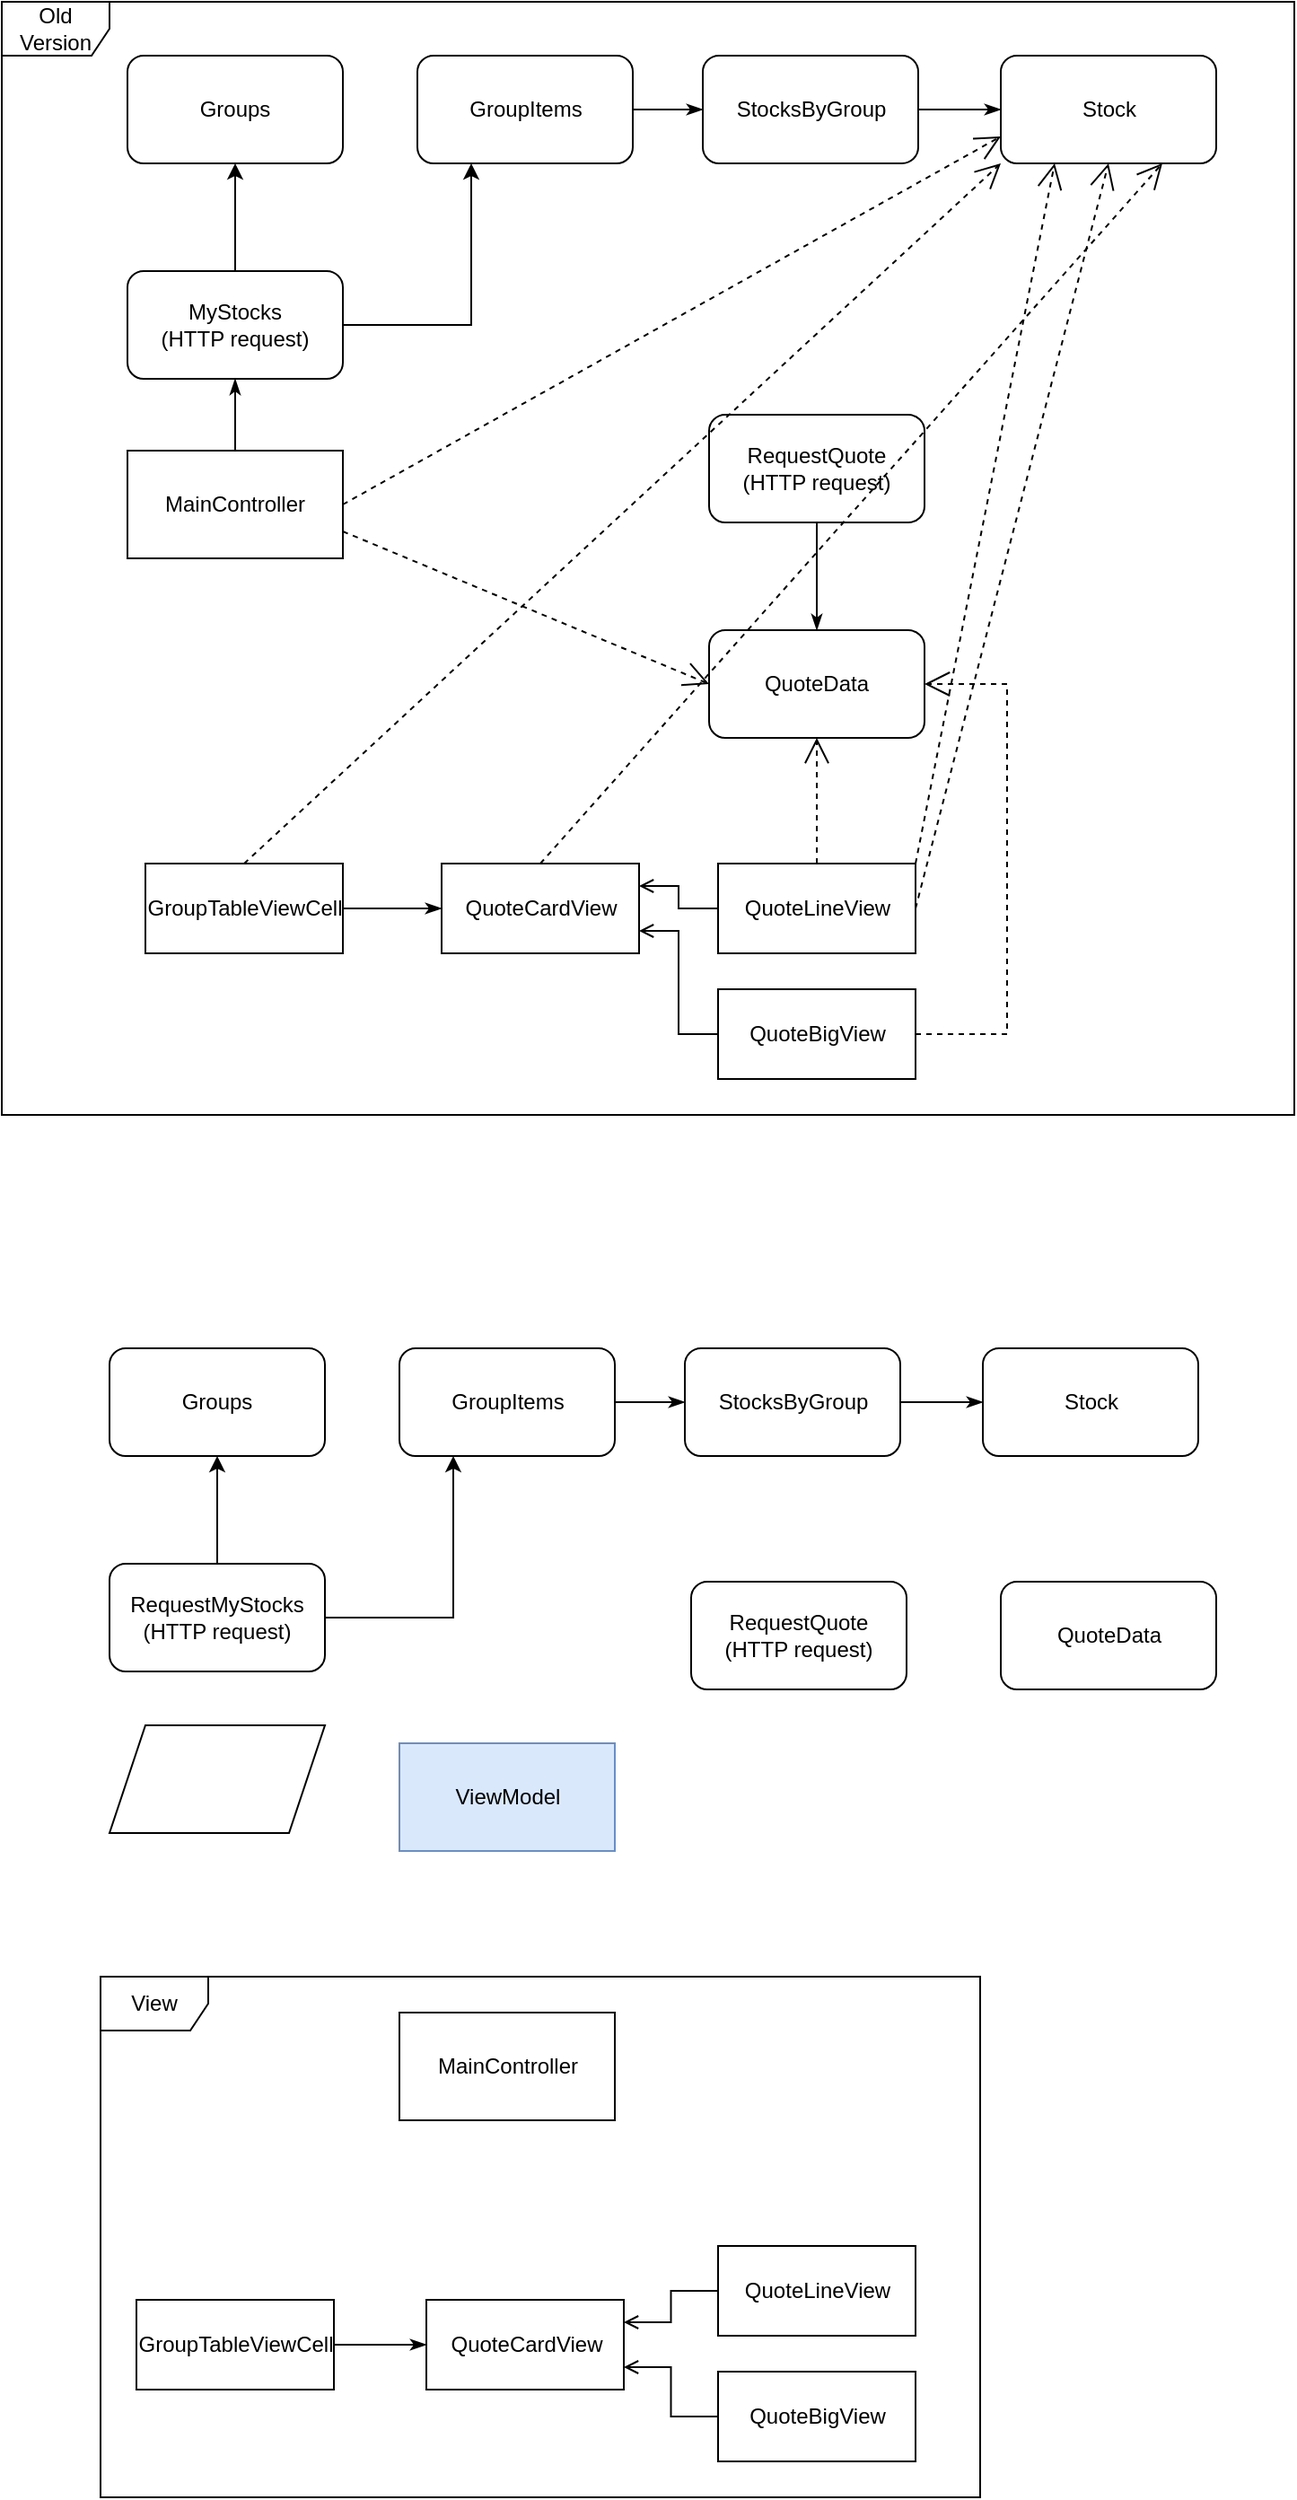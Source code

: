 <mxfile version="20.4.0" type="github">
  <diagram id="mayXOFO0VdsYRL8AcW6r" name="第 1 页">
    <mxGraphModel dx="1022" dy="769" grid="1" gridSize="10" guides="1" tooltips="1" connect="1" arrows="1" fold="1" page="1" pageScale="1" pageWidth="1169" pageHeight="1654" math="0" shadow="0">
      <root>
        <mxCell id="0" />
        <mxCell id="1" parent="0" />
        <mxCell id="tz5bxyLOs4cu9-vl-8oZ-7" value="View" style="shape=umlFrame;whiteSpace=wrap;html=1;" vertex="1" parent="1">
          <mxGeometry x="75" y="1110" width="490" height="290" as="geometry" />
        </mxCell>
        <mxCell id="aM3LR9sT57SBVzpN1RhO-16" value="" style="edgeStyle=orthogonalEdgeStyle;rounded=0;orthogonalLoop=1;jettySize=auto;html=1;endArrow=classicThin;endFill=1;" parent="1" source="aM3LR9sT57SBVzpN1RhO-1" target="aM3LR9sT57SBVzpN1RhO-2" edge="1">
          <mxGeometry relative="1" as="geometry" />
        </mxCell>
        <mxCell id="aM3LR9sT57SBVzpN1RhO-1" value="MainController" style="rounded=0;whiteSpace=wrap;html=1;" parent="1" vertex="1">
          <mxGeometry x="90" y="260" width="120" height="60" as="geometry" />
        </mxCell>
        <mxCell id="yoVCvTBH8jVfD84pRvFd-1" value="" style="edgeStyle=orthogonalEdgeStyle;rounded=0;orthogonalLoop=1;jettySize=auto;html=1;endArrow=classic;endFill=1;" parent="1" source="aM3LR9sT57SBVzpN1RhO-2" target="aM3LR9sT57SBVzpN1RhO-6" edge="1">
          <mxGeometry relative="1" as="geometry" />
        </mxCell>
        <mxCell id="yoVCvTBH8jVfD84pRvFd-4" value="" style="edgeStyle=orthogonalEdgeStyle;rounded=0;orthogonalLoop=1;jettySize=auto;html=1;endArrow=classic;endFill=1;entryX=0.25;entryY=1;entryDx=0;entryDy=0;" parent="1" source="aM3LR9sT57SBVzpN1RhO-2" target="aM3LR9sT57SBVzpN1RhO-22" edge="1">
          <mxGeometry relative="1" as="geometry" />
        </mxCell>
        <mxCell id="aM3LR9sT57SBVzpN1RhO-2" value="MyStocks&lt;br&gt;(HTTP request)" style="rounded=1;whiteSpace=wrap;html=1;" parent="1" vertex="1">
          <mxGeometry x="90" y="160" width="120" height="60" as="geometry" />
        </mxCell>
        <mxCell id="aM3LR9sT57SBVzpN1RhO-6" value="Groups" style="rounded=1;whiteSpace=wrap;html=1;" parent="1" vertex="1">
          <mxGeometry x="90" y="40" width="120" height="60" as="geometry" />
        </mxCell>
        <mxCell id="aM3LR9sT57SBVzpN1RhO-7" value="QuoteData" style="rounded=1;whiteSpace=wrap;html=1;" parent="1" vertex="1">
          <mxGeometry x="414" y="360" width="120" height="60" as="geometry" />
        </mxCell>
        <mxCell id="aM3LR9sT57SBVzpN1RhO-8" value="QuoteCardView" style="html=1;" parent="1" vertex="1">
          <mxGeometry x="265" y="490" width="110" height="50" as="geometry" />
        </mxCell>
        <mxCell id="aM3LR9sT57SBVzpN1RhO-14" value="" style="edgeStyle=orthogonalEdgeStyle;rounded=0;orthogonalLoop=1;jettySize=auto;html=1;endArrow=open;endFill=0;entryX=1;entryY=0.75;entryDx=0;entryDy=0;" parent="1" source="aM3LR9sT57SBVzpN1RhO-9" target="aM3LR9sT57SBVzpN1RhO-8" edge="1">
          <mxGeometry relative="1" as="geometry" />
        </mxCell>
        <mxCell id="aM3LR9sT57SBVzpN1RhO-9" value="QuoteBigView" style="html=1;" parent="1" vertex="1">
          <mxGeometry x="419" y="560" width="110" height="50" as="geometry" />
        </mxCell>
        <mxCell id="aM3LR9sT57SBVzpN1RhO-13" value="" style="edgeStyle=orthogonalEdgeStyle;rounded=0;orthogonalLoop=1;jettySize=auto;html=1;endArrow=open;endFill=0;entryX=1;entryY=0.25;entryDx=0;entryDy=0;" parent="1" source="aM3LR9sT57SBVzpN1RhO-10" target="aM3LR9sT57SBVzpN1RhO-8" edge="1">
          <mxGeometry relative="1" as="geometry" />
        </mxCell>
        <mxCell id="aM3LR9sT57SBVzpN1RhO-10" value="QuoteLineView" style="html=1;" parent="1" vertex="1">
          <mxGeometry x="419" y="490" width="110" height="50" as="geometry" />
        </mxCell>
        <mxCell id="aM3LR9sT57SBVzpN1RhO-17" value="" style="edgeStyle=orthogonalEdgeStyle;rounded=0;orthogonalLoop=1;jettySize=auto;html=1;endArrow=classicThin;endFill=1;" parent="1" source="aM3LR9sT57SBVzpN1RhO-11" target="aM3LR9sT57SBVzpN1RhO-8" edge="1">
          <mxGeometry relative="1" as="geometry" />
        </mxCell>
        <mxCell id="aM3LR9sT57SBVzpN1RhO-11" value="GroupTableViewCell" style="html=1;" parent="1" vertex="1">
          <mxGeometry x="100" y="490" width="110" height="50" as="geometry" />
        </mxCell>
        <mxCell id="aM3LR9sT57SBVzpN1RhO-18" value="" style="endArrow=open;endFill=1;endSize=12;html=1;rounded=0;entryX=0.5;entryY=1;entryDx=0;entryDy=0;exitX=0.5;exitY=0;exitDx=0;exitDy=0;dashed=1;" parent="1" source="aM3LR9sT57SBVzpN1RhO-10" target="aM3LR9sT57SBVzpN1RhO-7" edge="1">
          <mxGeometry width="160" relative="1" as="geometry">
            <mxPoint x="510" y="390" as="sourcePoint" />
            <mxPoint x="670" y="390" as="targetPoint" />
          </mxGeometry>
        </mxCell>
        <mxCell id="aM3LR9sT57SBVzpN1RhO-21" value="" style="endArrow=open;endFill=1;endSize=12;html=1;rounded=0;entryX=1;entryY=0.5;entryDx=0;entryDy=0;exitX=1;exitY=0.5;exitDx=0;exitDy=0;dashed=1;" parent="1" source="aM3LR9sT57SBVzpN1RhO-9" target="aM3LR9sT57SBVzpN1RhO-7" edge="1">
          <mxGeometry width="160" relative="1" as="geometry">
            <mxPoint x="479" y="370" as="sourcePoint" />
            <mxPoint x="479" y="300" as="targetPoint" />
            <Array as="points">
              <mxPoint x="580" y="585" />
              <mxPoint x="580" y="390" />
            </Array>
          </mxGeometry>
        </mxCell>
        <mxCell id="aM3LR9sT57SBVzpN1RhO-27" value="" style="edgeStyle=orthogonalEdgeStyle;rounded=0;orthogonalLoop=1;jettySize=auto;html=1;endArrow=classicThin;endFill=1;" parent="1" source="aM3LR9sT57SBVzpN1RhO-22" target="aM3LR9sT57SBVzpN1RhO-23" edge="1">
          <mxGeometry relative="1" as="geometry" />
        </mxCell>
        <mxCell id="aM3LR9sT57SBVzpN1RhO-22" value="GroupItems" style="rounded=1;whiteSpace=wrap;html=1;" parent="1" vertex="1">
          <mxGeometry x="251.5" y="40" width="120" height="60" as="geometry" />
        </mxCell>
        <mxCell id="aM3LR9sT57SBVzpN1RhO-28" value="" style="edgeStyle=orthogonalEdgeStyle;rounded=0;orthogonalLoop=1;jettySize=auto;html=1;endArrow=classicThin;endFill=1;" parent="1" source="aM3LR9sT57SBVzpN1RhO-23" target="aM3LR9sT57SBVzpN1RhO-24" edge="1">
          <mxGeometry relative="1" as="geometry" />
        </mxCell>
        <mxCell id="aM3LR9sT57SBVzpN1RhO-23" value="StocksByGroup" style="rounded=1;whiteSpace=wrap;html=1;" parent="1" vertex="1">
          <mxGeometry x="410.5" y="40" width="120" height="60" as="geometry" />
        </mxCell>
        <mxCell id="aM3LR9sT57SBVzpN1RhO-24" value="Stock" style="rounded=1;whiteSpace=wrap;html=1;" parent="1" vertex="1">
          <mxGeometry x="576.5" y="40" width="120" height="60" as="geometry" />
        </mxCell>
        <mxCell id="aM3LR9sT57SBVzpN1RhO-30" value="" style="edgeStyle=orthogonalEdgeStyle;rounded=0;orthogonalLoop=1;jettySize=auto;html=1;endArrow=classicThin;endFill=1;" parent="1" source="aM3LR9sT57SBVzpN1RhO-29" target="aM3LR9sT57SBVzpN1RhO-7" edge="1">
          <mxGeometry relative="1" as="geometry" />
        </mxCell>
        <mxCell id="aM3LR9sT57SBVzpN1RhO-29" value="RequestQuote&lt;br&gt;(HTTP request)" style="rounded=1;whiteSpace=wrap;html=1;" parent="1" vertex="1">
          <mxGeometry x="414" y="240" width="120" height="60" as="geometry" />
        </mxCell>
        <mxCell id="yoVCvTBH8jVfD84pRvFd-6" value="" style="endArrow=open;endFill=1;endSize=12;html=1;rounded=0;entryX=0;entryY=1;entryDx=0;entryDy=0;exitX=0.5;exitY=0;exitDx=0;exitDy=0;dashed=1;" parent="1" source="aM3LR9sT57SBVzpN1RhO-11" target="aM3LR9sT57SBVzpN1RhO-24" edge="1">
          <mxGeometry width="160" relative="1" as="geometry">
            <mxPoint x="180" y="450" as="sourcePoint" />
            <mxPoint x="180" y="380" as="targetPoint" />
          </mxGeometry>
        </mxCell>
        <mxCell id="yoVCvTBH8jVfD84pRvFd-7" value="" style="endArrow=open;endFill=1;endSize=12;html=1;rounded=0;entryX=0;entryY=0.75;entryDx=0;entryDy=0;exitX=1;exitY=0.5;exitDx=0;exitDy=0;dashed=1;" parent="1" source="aM3LR9sT57SBVzpN1RhO-1" target="aM3LR9sT57SBVzpN1RhO-24" edge="1">
          <mxGeometry width="160" relative="1" as="geometry">
            <mxPoint x="319.5" y="290" as="sourcePoint" />
            <mxPoint x="319.5" y="220" as="targetPoint" />
          </mxGeometry>
        </mxCell>
        <mxCell id="yoVCvTBH8jVfD84pRvFd-8" value="" style="endArrow=open;endFill=1;endSize=12;html=1;rounded=0;entryX=0;entryY=0.5;entryDx=0;entryDy=0;exitX=1;exitY=0.75;exitDx=0;exitDy=0;dashed=1;" parent="1" source="aM3LR9sT57SBVzpN1RhO-1" target="aM3LR9sT57SBVzpN1RhO-7" edge="1">
          <mxGeometry width="160" relative="1" as="geometry">
            <mxPoint x="300" y="330" as="sourcePoint" />
            <mxPoint x="300" y="260" as="targetPoint" />
          </mxGeometry>
        </mxCell>
        <mxCell id="yoVCvTBH8jVfD84pRvFd-9" value="" style="endArrow=open;endFill=1;endSize=12;html=1;rounded=0;entryX=0.25;entryY=1;entryDx=0;entryDy=0;exitX=1;exitY=0;exitDx=0;exitDy=0;dashed=1;" parent="1" source="aM3LR9sT57SBVzpN1RhO-10" target="aM3LR9sT57SBVzpN1RhO-24" edge="1">
          <mxGeometry width="160" relative="1" as="geometry">
            <mxPoint x="514" y="530" as="sourcePoint" />
            <mxPoint x="514" y="460" as="targetPoint" />
          </mxGeometry>
        </mxCell>
        <mxCell id="yoVCvTBH8jVfD84pRvFd-10" value="" style="endArrow=open;endFill=1;endSize=12;html=1;rounded=0;entryX=0.5;entryY=1;entryDx=0;entryDy=0;dashed=1;exitX=1;exitY=0.5;exitDx=0;exitDy=0;" parent="1" source="aM3LR9sT57SBVzpN1RhO-10" target="aM3LR9sT57SBVzpN1RhO-24" edge="1">
          <mxGeometry width="160" relative="1" as="geometry">
            <mxPoint x="530" y="510" as="sourcePoint" />
            <mxPoint x="524" y="470" as="targetPoint" />
          </mxGeometry>
        </mxCell>
        <mxCell id="yoVCvTBH8jVfD84pRvFd-11" value="" style="endArrow=open;endFill=1;endSize=12;html=1;rounded=0;entryX=0.75;entryY=1;entryDx=0;entryDy=0;exitX=0.5;exitY=0;exitDx=0;exitDy=0;dashed=1;" parent="1" source="aM3LR9sT57SBVzpN1RhO-8" target="aM3LR9sT57SBVzpN1RhO-24" edge="1">
          <mxGeometry width="160" relative="1" as="geometry">
            <mxPoint x="534" y="550" as="sourcePoint" />
            <mxPoint x="534" y="480" as="targetPoint" />
          </mxGeometry>
        </mxCell>
        <mxCell id="pXROeo15ZcF4gnlWK20W-2" value="MainController" style="rounded=0;whiteSpace=wrap;html=1;" parent="1" vertex="1">
          <mxGeometry x="241.5" y="1130" width="120" height="60" as="geometry" />
        </mxCell>
        <mxCell id="pXROeo15ZcF4gnlWK20W-3" value="" style="edgeStyle=orthogonalEdgeStyle;rounded=0;orthogonalLoop=1;jettySize=auto;html=1;endArrow=classic;endFill=1;" parent="1" source="pXROeo15ZcF4gnlWK20W-5" target="pXROeo15ZcF4gnlWK20W-6" edge="1">
          <mxGeometry relative="1" as="geometry" />
        </mxCell>
        <mxCell id="pXROeo15ZcF4gnlWK20W-4" value="" style="edgeStyle=orthogonalEdgeStyle;rounded=0;orthogonalLoop=1;jettySize=auto;html=1;endArrow=classic;endFill=1;entryX=0.25;entryY=1;entryDx=0;entryDy=0;" parent="1" source="pXROeo15ZcF4gnlWK20W-5" target="pXROeo15ZcF4gnlWK20W-18" edge="1">
          <mxGeometry relative="1" as="geometry" />
        </mxCell>
        <mxCell id="pXROeo15ZcF4gnlWK20W-5" value="RequestMyStocks&lt;br&gt;(HTTP request)" style="rounded=1;whiteSpace=wrap;html=1;" parent="1" vertex="1">
          <mxGeometry x="80" y="880" width="120" height="60" as="geometry" />
        </mxCell>
        <mxCell id="pXROeo15ZcF4gnlWK20W-6" value="Groups" style="rounded=1;whiteSpace=wrap;html=1;" parent="1" vertex="1">
          <mxGeometry x="80" y="760" width="120" height="60" as="geometry" />
        </mxCell>
        <mxCell id="pXROeo15ZcF4gnlWK20W-7" value="QuoteData" style="rounded=1;whiteSpace=wrap;html=1;" parent="1" vertex="1">
          <mxGeometry x="576.5" y="890" width="120" height="60" as="geometry" />
        </mxCell>
        <mxCell id="pXROeo15ZcF4gnlWK20W-8" value="QuoteCardView" style="html=1;" parent="1" vertex="1">
          <mxGeometry x="256.5" y="1290" width="110" height="50" as="geometry" />
        </mxCell>
        <mxCell id="pXROeo15ZcF4gnlWK20W-9" value="" style="edgeStyle=orthogonalEdgeStyle;rounded=0;orthogonalLoop=1;jettySize=auto;html=1;endArrow=open;endFill=0;entryX=1;entryY=0.75;entryDx=0;entryDy=0;" parent="1" source="pXROeo15ZcF4gnlWK20W-10" target="pXROeo15ZcF4gnlWK20W-8" edge="1">
          <mxGeometry relative="1" as="geometry" />
        </mxCell>
        <mxCell id="pXROeo15ZcF4gnlWK20W-10" value="QuoteBigView" style="html=1;" parent="1" vertex="1">
          <mxGeometry x="419" y="1330" width="110" height="50" as="geometry" />
        </mxCell>
        <mxCell id="pXROeo15ZcF4gnlWK20W-11" value="" style="edgeStyle=orthogonalEdgeStyle;rounded=0;orthogonalLoop=1;jettySize=auto;html=1;endArrow=open;endFill=0;entryX=1;entryY=0.25;entryDx=0;entryDy=0;" parent="1" source="pXROeo15ZcF4gnlWK20W-12" target="pXROeo15ZcF4gnlWK20W-8" edge="1">
          <mxGeometry relative="1" as="geometry" />
        </mxCell>
        <mxCell id="pXROeo15ZcF4gnlWK20W-12" value="QuoteLineView" style="html=1;" parent="1" vertex="1">
          <mxGeometry x="419" y="1260" width="110" height="50" as="geometry" />
        </mxCell>
        <mxCell id="pXROeo15ZcF4gnlWK20W-13" value="" style="edgeStyle=orthogonalEdgeStyle;rounded=0;orthogonalLoop=1;jettySize=auto;html=1;endArrow=classicThin;endFill=1;" parent="1" source="pXROeo15ZcF4gnlWK20W-14" target="pXROeo15ZcF4gnlWK20W-8" edge="1">
          <mxGeometry relative="1" as="geometry" />
        </mxCell>
        <mxCell id="pXROeo15ZcF4gnlWK20W-14" value="GroupTableViewCell" style="html=1;" parent="1" vertex="1">
          <mxGeometry x="95" y="1290" width="110" height="50" as="geometry" />
        </mxCell>
        <mxCell id="pXROeo15ZcF4gnlWK20W-17" value="" style="edgeStyle=orthogonalEdgeStyle;rounded=0;orthogonalLoop=1;jettySize=auto;html=1;endArrow=classicThin;endFill=1;" parent="1" source="pXROeo15ZcF4gnlWK20W-18" target="pXROeo15ZcF4gnlWK20W-20" edge="1">
          <mxGeometry relative="1" as="geometry" />
        </mxCell>
        <mxCell id="pXROeo15ZcF4gnlWK20W-18" value="GroupItems" style="rounded=1;whiteSpace=wrap;html=1;" parent="1" vertex="1">
          <mxGeometry x="241.5" y="760" width="120" height="60" as="geometry" />
        </mxCell>
        <mxCell id="pXROeo15ZcF4gnlWK20W-19" value="" style="edgeStyle=orthogonalEdgeStyle;rounded=0;orthogonalLoop=1;jettySize=auto;html=1;endArrow=classicThin;endFill=1;" parent="1" source="pXROeo15ZcF4gnlWK20W-20" target="pXROeo15ZcF4gnlWK20W-21" edge="1">
          <mxGeometry relative="1" as="geometry" />
        </mxCell>
        <mxCell id="pXROeo15ZcF4gnlWK20W-20" value="StocksByGroup" style="rounded=1;whiteSpace=wrap;html=1;" parent="1" vertex="1">
          <mxGeometry x="400.5" y="760" width="120" height="60" as="geometry" />
        </mxCell>
        <mxCell id="pXROeo15ZcF4gnlWK20W-21" value="Stock" style="rounded=1;whiteSpace=wrap;html=1;" parent="1" vertex="1">
          <mxGeometry x="566.5" y="760" width="120" height="60" as="geometry" />
        </mxCell>
        <mxCell id="pXROeo15ZcF4gnlWK20W-23" value="RequestQuote&lt;br&gt;(HTTP request)" style="rounded=1;whiteSpace=wrap;html=1;" parent="1" vertex="1">
          <mxGeometry x="404" y="890" width="120" height="60" as="geometry" />
        </mxCell>
        <mxCell id="pXROeo15ZcF4gnlWK20W-30" value="Old Version" style="shape=umlFrame;whiteSpace=wrap;html=1;" parent="1" vertex="1">
          <mxGeometry x="20" y="10" width="720" height="620" as="geometry" />
        </mxCell>
        <mxCell id="tz5bxyLOs4cu9-vl-8oZ-3" value="" style="shape=parallelogram;perimeter=parallelogramPerimeter;whiteSpace=wrap;html=1;fixedSize=1;" vertex="1" parent="1">
          <mxGeometry x="80" y="970" width="120" height="60" as="geometry" />
        </mxCell>
        <mxCell id="tz5bxyLOs4cu9-vl-8oZ-4" value="ViewModel" style="rounded=0;whiteSpace=wrap;html=1;fillColor=#dae8fc;strokeColor=#6c8ebf;" vertex="1" parent="1">
          <mxGeometry x="241.5" y="980" width="120" height="60" as="geometry" />
        </mxCell>
      </root>
    </mxGraphModel>
  </diagram>
</mxfile>
